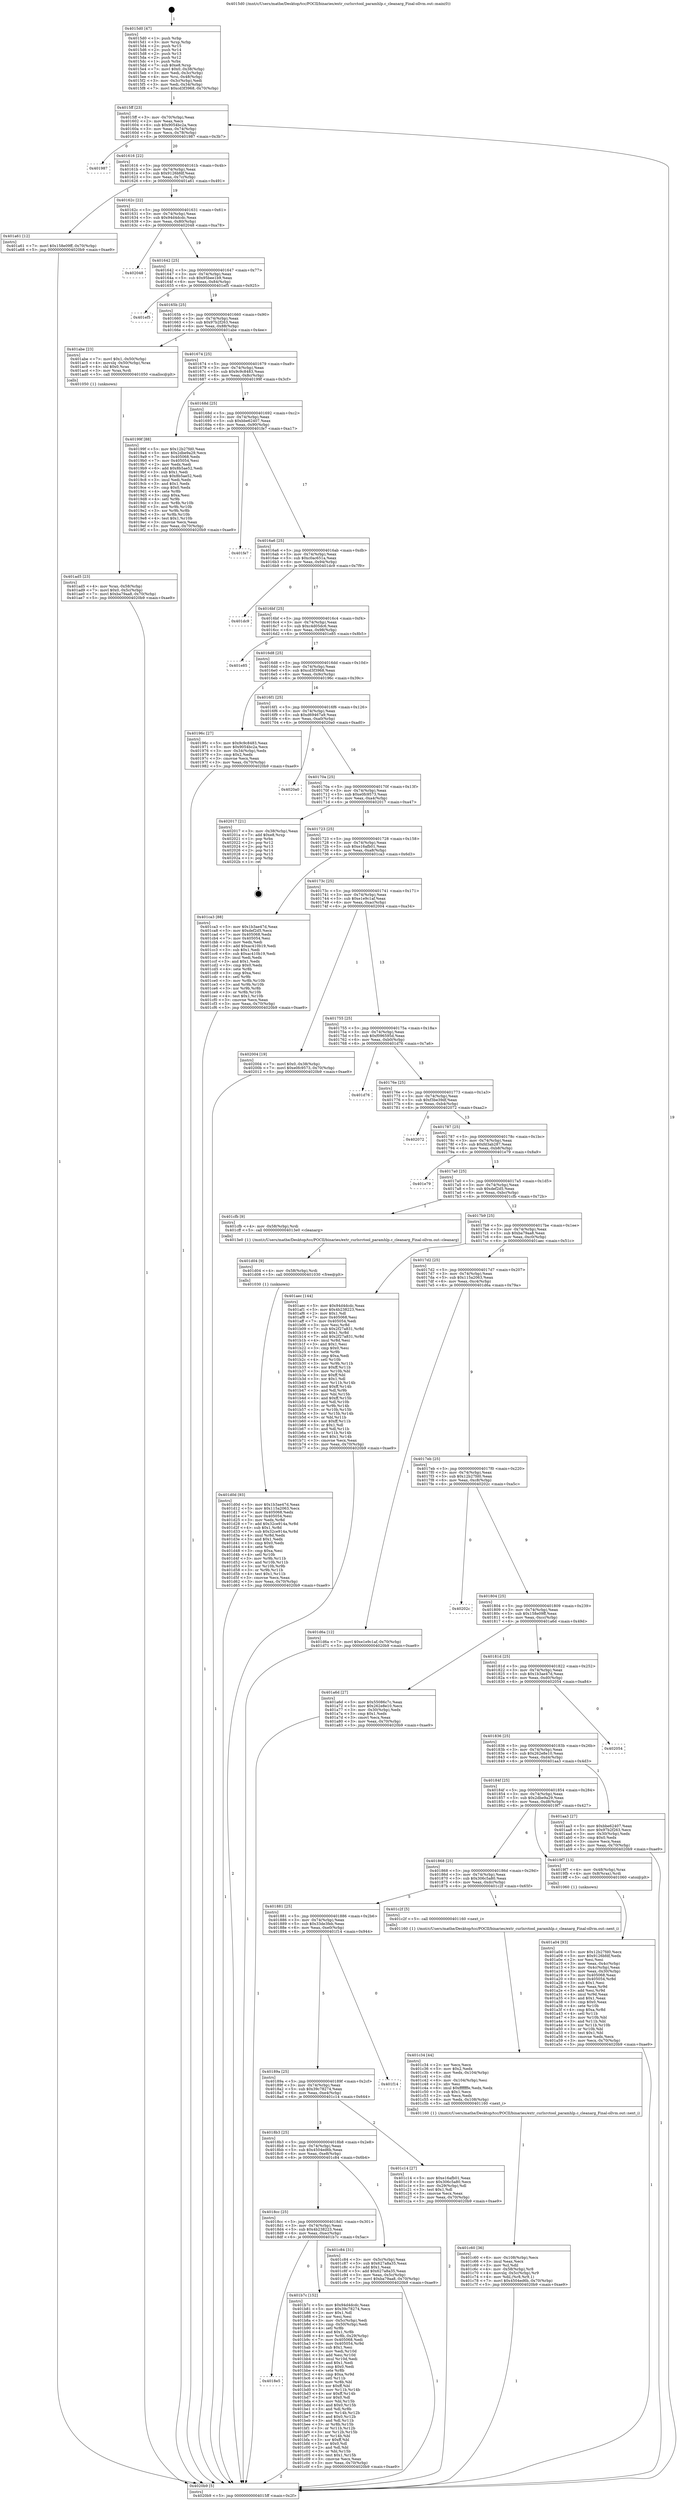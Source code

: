 digraph "0x4015d0" {
  label = "0x4015d0 (/mnt/c/Users/mathe/Desktop/tcc/POCII/binaries/extr_curlsrctool_paramhlp.c_cleanarg_Final-ollvm.out::main(0))"
  labelloc = "t"
  node[shape=record]

  Entry [label="",width=0.3,height=0.3,shape=circle,fillcolor=black,style=filled]
  "0x4015ff" [label="{
     0x4015ff [23]\l
     | [instrs]\l
     &nbsp;&nbsp;0x4015ff \<+3\>: mov -0x70(%rbp),%eax\l
     &nbsp;&nbsp;0x401602 \<+2\>: mov %eax,%ecx\l
     &nbsp;&nbsp;0x401604 \<+6\>: sub $0x9054bc2a,%ecx\l
     &nbsp;&nbsp;0x40160a \<+3\>: mov %eax,-0x74(%rbp)\l
     &nbsp;&nbsp;0x40160d \<+3\>: mov %ecx,-0x78(%rbp)\l
     &nbsp;&nbsp;0x401610 \<+6\>: je 0000000000401987 \<main+0x3b7\>\l
  }"]
  "0x401987" [label="{
     0x401987\l
  }", style=dashed]
  "0x401616" [label="{
     0x401616 [22]\l
     | [instrs]\l
     &nbsp;&nbsp;0x401616 \<+5\>: jmp 000000000040161b \<main+0x4b\>\l
     &nbsp;&nbsp;0x40161b \<+3\>: mov -0x74(%rbp),%eax\l
     &nbsp;&nbsp;0x40161e \<+5\>: sub $0x9126bfdf,%eax\l
     &nbsp;&nbsp;0x401623 \<+3\>: mov %eax,-0x7c(%rbp)\l
     &nbsp;&nbsp;0x401626 \<+6\>: je 0000000000401a61 \<main+0x491\>\l
  }"]
  Exit [label="",width=0.3,height=0.3,shape=circle,fillcolor=black,style=filled,peripheries=2]
  "0x401a61" [label="{
     0x401a61 [12]\l
     | [instrs]\l
     &nbsp;&nbsp;0x401a61 \<+7\>: movl $0x158e09ff,-0x70(%rbp)\l
     &nbsp;&nbsp;0x401a68 \<+5\>: jmp 00000000004020b9 \<main+0xae9\>\l
  }"]
  "0x40162c" [label="{
     0x40162c [22]\l
     | [instrs]\l
     &nbsp;&nbsp;0x40162c \<+5\>: jmp 0000000000401631 \<main+0x61\>\l
     &nbsp;&nbsp;0x401631 \<+3\>: mov -0x74(%rbp),%eax\l
     &nbsp;&nbsp;0x401634 \<+5\>: sub $0x94d4dcdc,%eax\l
     &nbsp;&nbsp;0x401639 \<+3\>: mov %eax,-0x80(%rbp)\l
     &nbsp;&nbsp;0x40163c \<+6\>: je 0000000000402048 \<main+0xa78\>\l
  }"]
  "0x401d0d" [label="{
     0x401d0d [93]\l
     | [instrs]\l
     &nbsp;&nbsp;0x401d0d \<+5\>: mov $0x1b3ae47d,%eax\l
     &nbsp;&nbsp;0x401d12 \<+5\>: mov $0x115a2063,%ecx\l
     &nbsp;&nbsp;0x401d17 \<+7\>: mov 0x405068,%edx\l
     &nbsp;&nbsp;0x401d1e \<+7\>: mov 0x405054,%esi\l
     &nbsp;&nbsp;0x401d25 \<+3\>: mov %edx,%r8d\l
     &nbsp;&nbsp;0x401d28 \<+7\>: add $0x32ce914a,%r8d\l
     &nbsp;&nbsp;0x401d2f \<+4\>: sub $0x1,%r8d\l
     &nbsp;&nbsp;0x401d33 \<+7\>: sub $0x32ce914a,%r8d\l
     &nbsp;&nbsp;0x401d3a \<+4\>: imul %r8d,%edx\l
     &nbsp;&nbsp;0x401d3e \<+3\>: and $0x1,%edx\l
     &nbsp;&nbsp;0x401d41 \<+3\>: cmp $0x0,%edx\l
     &nbsp;&nbsp;0x401d44 \<+4\>: sete %r9b\l
     &nbsp;&nbsp;0x401d48 \<+3\>: cmp $0xa,%esi\l
     &nbsp;&nbsp;0x401d4b \<+4\>: setl %r10b\l
     &nbsp;&nbsp;0x401d4f \<+3\>: mov %r9b,%r11b\l
     &nbsp;&nbsp;0x401d52 \<+3\>: and %r10b,%r11b\l
     &nbsp;&nbsp;0x401d55 \<+3\>: xor %r10b,%r9b\l
     &nbsp;&nbsp;0x401d58 \<+3\>: or %r9b,%r11b\l
     &nbsp;&nbsp;0x401d5b \<+4\>: test $0x1,%r11b\l
     &nbsp;&nbsp;0x401d5f \<+3\>: cmovne %ecx,%eax\l
     &nbsp;&nbsp;0x401d62 \<+3\>: mov %eax,-0x70(%rbp)\l
     &nbsp;&nbsp;0x401d65 \<+5\>: jmp 00000000004020b9 \<main+0xae9\>\l
  }"]
  "0x402048" [label="{
     0x402048\l
  }", style=dashed]
  "0x401642" [label="{
     0x401642 [25]\l
     | [instrs]\l
     &nbsp;&nbsp;0x401642 \<+5\>: jmp 0000000000401647 \<main+0x77\>\l
     &nbsp;&nbsp;0x401647 \<+3\>: mov -0x74(%rbp),%eax\l
     &nbsp;&nbsp;0x40164a \<+5\>: sub $0x95bee1b9,%eax\l
     &nbsp;&nbsp;0x40164f \<+6\>: mov %eax,-0x84(%rbp)\l
     &nbsp;&nbsp;0x401655 \<+6\>: je 0000000000401ef5 \<main+0x925\>\l
  }"]
  "0x401d04" [label="{
     0x401d04 [9]\l
     | [instrs]\l
     &nbsp;&nbsp;0x401d04 \<+4\>: mov -0x58(%rbp),%rdi\l
     &nbsp;&nbsp;0x401d08 \<+5\>: call 0000000000401030 \<free@plt\>\l
     | [calls]\l
     &nbsp;&nbsp;0x401030 \{1\} (unknown)\l
  }"]
  "0x401ef5" [label="{
     0x401ef5\l
  }", style=dashed]
  "0x40165b" [label="{
     0x40165b [25]\l
     | [instrs]\l
     &nbsp;&nbsp;0x40165b \<+5\>: jmp 0000000000401660 \<main+0x90\>\l
     &nbsp;&nbsp;0x401660 \<+3\>: mov -0x74(%rbp),%eax\l
     &nbsp;&nbsp;0x401663 \<+5\>: sub $0x97b2f263,%eax\l
     &nbsp;&nbsp;0x401668 \<+6\>: mov %eax,-0x88(%rbp)\l
     &nbsp;&nbsp;0x40166e \<+6\>: je 0000000000401abe \<main+0x4ee\>\l
  }"]
  "0x401c60" [label="{
     0x401c60 [36]\l
     | [instrs]\l
     &nbsp;&nbsp;0x401c60 \<+6\>: mov -0x108(%rbp),%ecx\l
     &nbsp;&nbsp;0x401c66 \<+3\>: imul %eax,%ecx\l
     &nbsp;&nbsp;0x401c69 \<+3\>: mov %cl,%dil\l
     &nbsp;&nbsp;0x401c6c \<+4\>: mov -0x58(%rbp),%r8\l
     &nbsp;&nbsp;0x401c70 \<+4\>: movslq -0x5c(%rbp),%r9\l
     &nbsp;&nbsp;0x401c74 \<+4\>: mov %dil,(%r8,%r9,1)\l
     &nbsp;&nbsp;0x401c78 \<+7\>: movl $0x4504ed6b,-0x70(%rbp)\l
     &nbsp;&nbsp;0x401c7f \<+5\>: jmp 00000000004020b9 \<main+0xae9\>\l
  }"]
  "0x401abe" [label="{
     0x401abe [23]\l
     | [instrs]\l
     &nbsp;&nbsp;0x401abe \<+7\>: movl $0x1,-0x50(%rbp)\l
     &nbsp;&nbsp;0x401ac5 \<+4\>: movslq -0x50(%rbp),%rax\l
     &nbsp;&nbsp;0x401ac9 \<+4\>: shl $0x0,%rax\l
     &nbsp;&nbsp;0x401acd \<+3\>: mov %rax,%rdi\l
     &nbsp;&nbsp;0x401ad0 \<+5\>: call 0000000000401050 \<malloc@plt\>\l
     | [calls]\l
     &nbsp;&nbsp;0x401050 \{1\} (unknown)\l
  }"]
  "0x401674" [label="{
     0x401674 [25]\l
     | [instrs]\l
     &nbsp;&nbsp;0x401674 \<+5\>: jmp 0000000000401679 \<main+0xa9\>\l
     &nbsp;&nbsp;0x401679 \<+3\>: mov -0x74(%rbp),%eax\l
     &nbsp;&nbsp;0x40167c \<+5\>: sub $0x9c9c8483,%eax\l
     &nbsp;&nbsp;0x401681 \<+6\>: mov %eax,-0x8c(%rbp)\l
     &nbsp;&nbsp;0x401687 \<+6\>: je 000000000040199f \<main+0x3cf\>\l
  }"]
  "0x401c34" [label="{
     0x401c34 [44]\l
     | [instrs]\l
     &nbsp;&nbsp;0x401c34 \<+2\>: xor %ecx,%ecx\l
     &nbsp;&nbsp;0x401c36 \<+5\>: mov $0x2,%edx\l
     &nbsp;&nbsp;0x401c3b \<+6\>: mov %edx,-0x104(%rbp)\l
     &nbsp;&nbsp;0x401c41 \<+1\>: cltd\l
     &nbsp;&nbsp;0x401c42 \<+6\>: mov -0x104(%rbp),%esi\l
     &nbsp;&nbsp;0x401c48 \<+2\>: idiv %esi\l
     &nbsp;&nbsp;0x401c4a \<+6\>: imul $0xfffffffe,%edx,%edx\l
     &nbsp;&nbsp;0x401c50 \<+3\>: sub $0x1,%ecx\l
     &nbsp;&nbsp;0x401c53 \<+2\>: sub %ecx,%edx\l
     &nbsp;&nbsp;0x401c55 \<+6\>: mov %edx,-0x108(%rbp)\l
     &nbsp;&nbsp;0x401c5b \<+5\>: call 0000000000401160 \<next_i\>\l
     | [calls]\l
     &nbsp;&nbsp;0x401160 \{1\} (/mnt/c/Users/mathe/Desktop/tcc/POCII/binaries/extr_curlsrctool_paramhlp.c_cleanarg_Final-ollvm.out::next_i)\l
  }"]
  "0x40199f" [label="{
     0x40199f [88]\l
     | [instrs]\l
     &nbsp;&nbsp;0x40199f \<+5\>: mov $0x12b27fd0,%eax\l
     &nbsp;&nbsp;0x4019a4 \<+5\>: mov $0x2dbe9a29,%ecx\l
     &nbsp;&nbsp;0x4019a9 \<+7\>: mov 0x405068,%edx\l
     &nbsp;&nbsp;0x4019b0 \<+7\>: mov 0x405054,%esi\l
     &nbsp;&nbsp;0x4019b7 \<+2\>: mov %edx,%edi\l
     &nbsp;&nbsp;0x4019b9 \<+6\>: add $0x8b5ae52,%edi\l
     &nbsp;&nbsp;0x4019bf \<+3\>: sub $0x1,%edi\l
     &nbsp;&nbsp;0x4019c2 \<+6\>: sub $0x8b5ae52,%edi\l
     &nbsp;&nbsp;0x4019c8 \<+3\>: imul %edi,%edx\l
     &nbsp;&nbsp;0x4019cb \<+3\>: and $0x1,%edx\l
     &nbsp;&nbsp;0x4019ce \<+3\>: cmp $0x0,%edx\l
     &nbsp;&nbsp;0x4019d1 \<+4\>: sete %r8b\l
     &nbsp;&nbsp;0x4019d5 \<+3\>: cmp $0xa,%esi\l
     &nbsp;&nbsp;0x4019d8 \<+4\>: setl %r9b\l
     &nbsp;&nbsp;0x4019dc \<+3\>: mov %r8b,%r10b\l
     &nbsp;&nbsp;0x4019df \<+3\>: and %r9b,%r10b\l
     &nbsp;&nbsp;0x4019e2 \<+3\>: xor %r9b,%r8b\l
     &nbsp;&nbsp;0x4019e5 \<+3\>: or %r8b,%r10b\l
     &nbsp;&nbsp;0x4019e8 \<+4\>: test $0x1,%r10b\l
     &nbsp;&nbsp;0x4019ec \<+3\>: cmovne %ecx,%eax\l
     &nbsp;&nbsp;0x4019ef \<+3\>: mov %eax,-0x70(%rbp)\l
     &nbsp;&nbsp;0x4019f2 \<+5\>: jmp 00000000004020b9 \<main+0xae9\>\l
  }"]
  "0x40168d" [label="{
     0x40168d [25]\l
     | [instrs]\l
     &nbsp;&nbsp;0x40168d \<+5\>: jmp 0000000000401692 \<main+0xc2\>\l
     &nbsp;&nbsp;0x401692 \<+3\>: mov -0x74(%rbp),%eax\l
     &nbsp;&nbsp;0x401695 \<+5\>: sub $0xbbe62407,%eax\l
     &nbsp;&nbsp;0x40169a \<+6\>: mov %eax,-0x90(%rbp)\l
     &nbsp;&nbsp;0x4016a0 \<+6\>: je 0000000000401fe7 \<main+0xa17\>\l
  }"]
  "0x4018e5" [label="{
     0x4018e5\l
  }", style=dashed]
  "0x401fe7" [label="{
     0x401fe7\l
  }", style=dashed]
  "0x4016a6" [label="{
     0x4016a6 [25]\l
     | [instrs]\l
     &nbsp;&nbsp;0x4016a6 \<+5\>: jmp 00000000004016ab \<main+0xdb\>\l
     &nbsp;&nbsp;0x4016ab \<+3\>: mov -0x74(%rbp),%eax\l
     &nbsp;&nbsp;0x4016ae \<+5\>: sub $0xc0ac651a,%eax\l
     &nbsp;&nbsp;0x4016b3 \<+6\>: mov %eax,-0x94(%rbp)\l
     &nbsp;&nbsp;0x4016b9 \<+6\>: je 0000000000401dc9 \<main+0x7f9\>\l
  }"]
  "0x401b7c" [label="{
     0x401b7c [152]\l
     | [instrs]\l
     &nbsp;&nbsp;0x401b7c \<+5\>: mov $0x94d4dcdc,%eax\l
     &nbsp;&nbsp;0x401b81 \<+5\>: mov $0x39c78274,%ecx\l
     &nbsp;&nbsp;0x401b86 \<+2\>: mov $0x1,%dl\l
     &nbsp;&nbsp;0x401b88 \<+2\>: xor %esi,%esi\l
     &nbsp;&nbsp;0x401b8a \<+3\>: mov -0x5c(%rbp),%edi\l
     &nbsp;&nbsp;0x401b8d \<+3\>: cmp -0x50(%rbp),%edi\l
     &nbsp;&nbsp;0x401b90 \<+4\>: setl %r8b\l
     &nbsp;&nbsp;0x401b94 \<+4\>: and $0x1,%r8b\l
     &nbsp;&nbsp;0x401b98 \<+4\>: mov %r8b,-0x29(%rbp)\l
     &nbsp;&nbsp;0x401b9c \<+7\>: mov 0x405068,%edi\l
     &nbsp;&nbsp;0x401ba3 \<+8\>: mov 0x405054,%r9d\l
     &nbsp;&nbsp;0x401bab \<+3\>: sub $0x1,%esi\l
     &nbsp;&nbsp;0x401bae \<+3\>: mov %edi,%r10d\l
     &nbsp;&nbsp;0x401bb1 \<+3\>: add %esi,%r10d\l
     &nbsp;&nbsp;0x401bb4 \<+4\>: imul %r10d,%edi\l
     &nbsp;&nbsp;0x401bb8 \<+3\>: and $0x1,%edi\l
     &nbsp;&nbsp;0x401bbb \<+3\>: cmp $0x0,%edi\l
     &nbsp;&nbsp;0x401bbe \<+4\>: sete %r8b\l
     &nbsp;&nbsp;0x401bc2 \<+4\>: cmp $0xa,%r9d\l
     &nbsp;&nbsp;0x401bc6 \<+4\>: setl %r11b\l
     &nbsp;&nbsp;0x401bca \<+3\>: mov %r8b,%bl\l
     &nbsp;&nbsp;0x401bcd \<+3\>: xor $0xff,%bl\l
     &nbsp;&nbsp;0x401bd0 \<+3\>: mov %r11b,%r14b\l
     &nbsp;&nbsp;0x401bd3 \<+4\>: xor $0xff,%r14b\l
     &nbsp;&nbsp;0x401bd7 \<+3\>: xor $0x0,%dl\l
     &nbsp;&nbsp;0x401bda \<+3\>: mov %bl,%r15b\l
     &nbsp;&nbsp;0x401bdd \<+4\>: and $0x0,%r15b\l
     &nbsp;&nbsp;0x401be1 \<+3\>: and %dl,%r8b\l
     &nbsp;&nbsp;0x401be4 \<+3\>: mov %r14b,%r12b\l
     &nbsp;&nbsp;0x401be7 \<+4\>: and $0x0,%r12b\l
     &nbsp;&nbsp;0x401beb \<+3\>: and %dl,%r11b\l
     &nbsp;&nbsp;0x401bee \<+3\>: or %r8b,%r15b\l
     &nbsp;&nbsp;0x401bf1 \<+3\>: or %r11b,%r12b\l
     &nbsp;&nbsp;0x401bf4 \<+3\>: xor %r12b,%r15b\l
     &nbsp;&nbsp;0x401bf7 \<+3\>: or %r14b,%bl\l
     &nbsp;&nbsp;0x401bfa \<+3\>: xor $0xff,%bl\l
     &nbsp;&nbsp;0x401bfd \<+3\>: or $0x0,%dl\l
     &nbsp;&nbsp;0x401c00 \<+2\>: and %dl,%bl\l
     &nbsp;&nbsp;0x401c02 \<+3\>: or %bl,%r15b\l
     &nbsp;&nbsp;0x401c05 \<+4\>: test $0x1,%r15b\l
     &nbsp;&nbsp;0x401c09 \<+3\>: cmovne %ecx,%eax\l
     &nbsp;&nbsp;0x401c0c \<+3\>: mov %eax,-0x70(%rbp)\l
     &nbsp;&nbsp;0x401c0f \<+5\>: jmp 00000000004020b9 \<main+0xae9\>\l
  }"]
  "0x401dc9" [label="{
     0x401dc9\l
  }", style=dashed]
  "0x4016bf" [label="{
     0x4016bf [25]\l
     | [instrs]\l
     &nbsp;&nbsp;0x4016bf \<+5\>: jmp 00000000004016c4 \<main+0xf4\>\l
     &nbsp;&nbsp;0x4016c4 \<+3\>: mov -0x74(%rbp),%eax\l
     &nbsp;&nbsp;0x4016c7 \<+5\>: sub $0xc4d05dc6,%eax\l
     &nbsp;&nbsp;0x4016cc \<+6\>: mov %eax,-0x98(%rbp)\l
     &nbsp;&nbsp;0x4016d2 \<+6\>: je 0000000000401e85 \<main+0x8b5\>\l
  }"]
  "0x4018cc" [label="{
     0x4018cc [25]\l
     | [instrs]\l
     &nbsp;&nbsp;0x4018cc \<+5\>: jmp 00000000004018d1 \<main+0x301\>\l
     &nbsp;&nbsp;0x4018d1 \<+3\>: mov -0x74(%rbp),%eax\l
     &nbsp;&nbsp;0x4018d4 \<+5\>: sub $0x4b238223,%eax\l
     &nbsp;&nbsp;0x4018d9 \<+6\>: mov %eax,-0xec(%rbp)\l
     &nbsp;&nbsp;0x4018df \<+6\>: je 0000000000401b7c \<main+0x5ac\>\l
  }"]
  "0x401e85" [label="{
     0x401e85\l
  }", style=dashed]
  "0x4016d8" [label="{
     0x4016d8 [25]\l
     | [instrs]\l
     &nbsp;&nbsp;0x4016d8 \<+5\>: jmp 00000000004016dd \<main+0x10d\>\l
     &nbsp;&nbsp;0x4016dd \<+3\>: mov -0x74(%rbp),%eax\l
     &nbsp;&nbsp;0x4016e0 \<+5\>: sub $0xcd3f3968,%eax\l
     &nbsp;&nbsp;0x4016e5 \<+6\>: mov %eax,-0x9c(%rbp)\l
     &nbsp;&nbsp;0x4016eb \<+6\>: je 000000000040196c \<main+0x39c\>\l
  }"]
  "0x401c84" [label="{
     0x401c84 [31]\l
     | [instrs]\l
     &nbsp;&nbsp;0x401c84 \<+3\>: mov -0x5c(%rbp),%eax\l
     &nbsp;&nbsp;0x401c87 \<+5\>: sub $0x627a8a35,%eax\l
     &nbsp;&nbsp;0x401c8c \<+3\>: add $0x1,%eax\l
     &nbsp;&nbsp;0x401c8f \<+5\>: add $0x627a8a35,%eax\l
     &nbsp;&nbsp;0x401c94 \<+3\>: mov %eax,-0x5c(%rbp)\l
     &nbsp;&nbsp;0x401c97 \<+7\>: movl $0xba79aa8,-0x70(%rbp)\l
     &nbsp;&nbsp;0x401c9e \<+5\>: jmp 00000000004020b9 \<main+0xae9\>\l
  }"]
  "0x40196c" [label="{
     0x40196c [27]\l
     | [instrs]\l
     &nbsp;&nbsp;0x40196c \<+5\>: mov $0x9c9c8483,%eax\l
     &nbsp;&nbsp;0x401971 \<+5\>: mov $0x9054bc2a,%ecx\l
     &nbsp;&nbsp;0x401976 \<+3\>: mov -0x34(%rbp),%edx\l
     &nbsp;&nbsp;0x401979 \<+3\>: cmp $0x2,%edx\l
     &nbsp;&nbsp;0x40197c \<+3\>: cmovne %ecx,%eax\l
     &nbsp;&nbsp;0x40197f \<+3\>: mov %eax,-0x70(%rbp)\l
     &nbsp;&nbsp;0x401982 \<+5\>: jmp 00000000004020b9 \<main+0xae9\>\l
  }"]
  "0x4016f1" [label="{
     0x4016f1 [25]\l
     | [instrs]\l
     &nbsp;&nbsp;0x4016f1 \<+5\>: jmp 00000000004016f6 \<main+0x126\>\l
     &nbsp;&nbsp;0x4016f6 \<+3\>: mov -0x74(%rbp),%eax\l
     &nbsp;&nbsp;0x4016f9 \<+5\>: sub $0xd69467a9,%eax\l
     &nbsp;&nbsp;0x4016fe \<+6\>: mov %eax,-0xa0(%rbp)\l
     &nbsp;&nbsp;0x401704 \<+6\>: je 00000000004020a0 \<main+0xad0\>\l
  }"]
  "0x4020b9" [label="{
     0x4020b9 [5]\l
     | [instrs]\l
     &nbsp;&nbsp;0x4020b9 \<+5\>: jmp 00000000004015ff \<main+0x2f\>\l
  }"]
  "0x4015d0" [label="{
     0x4015d0 [47]\l
     | [instrs]\l
     &nbsp;&nbsp;0x4015d0 \<+1\>: push %rbp\l
     &nbsp;&nbsp;0x4015d1 \<+3\>: mov %rsp,%rbp\l
     &nbsp;&nbsp;0x4015d4 \<+2\>: push %r15\l
     &nbsp;&nbsp;0x4015d6 \<+2\>: push %r14\l
     &nbsp;&nbsp;0x4015d8 \<+2\>: push %r13\l
     &nbsp;&nbsp;0x4015da \<+2\>: push %r12\l
     &nbsp;&nbsp;0x4015dc \<+1\>: push %rbx\l
     &nbsp;&nbsp;0x4015dd \<+7\>: sub $0xe8,%rsp\l
     &nbsp;&nbsp;0x4015e4 \<+7\>: movl $0x0,-0x38(%rbp)\l
     &nbsp;&nbsp;0x4015eb \<+3\>: mov %edi,-0x3c(%rbp)\l
     &nbsp;&nbsp;0x4015ee \<+4\>: mov %rsi,-0x48(%rbp)\l
     &nbsp;&nbsp;0x4015f2 \<+3\>: mov -0x3c(%rbp),%edi\l
     &nbsp;&nbsp;0x4015f5 \<+3\>: mov %edi,-0x34(%rbp)\l
     &nbsp;&nbsp;0x4015f8 \<+7\>: movl $0xcd3f3968,-0x70(%rbp)\l
  }"]
  "0x4018b3" [label="{
     0x4018b3 [25]\l
     | [instrs]\l
     &nbsp;&nbsp;0x4018b3 \<+5\>: jmp 00000000004018b8 \<main+0x2e8\>\l
     &nbsp;&nbsp;0x4018b8 \<+3\>: mov -0x74(%rbp),%eax\l
     &nbsp;&nbsp;0x4018bb \<+5\>: sub $0x4504ed6b,%eax\l
     &nbsp;&nbsp;0x4018c0 \<+6\>: mov %eax,-0xe8(%rbp)\l
     &nbsp;&nbsp;0x4018c6 \<+6\>: je 0000000000401c84 \<main+0x6b4\>\l
  }"]
  "0x4020a0" [label="{
     0x4020a0\l
  }", style=dashed]
  "0x40170a" [label="{
     0x40170a [25]\l
     | [instrs]\l
     &nbsp;&nbsp;0x40170a \<+5\>: jmp 000000000040170f \<main+0x13f\>\l
     &nbsp;&nbsp;0x40170f \<+3\>: mov -0x74(%rbp),%eax\l
     &nbsp;&nbsp;0x401712 \<+5\>: sub $0xe0fc9573,%eax\l
     &nbsp;&nbsp;0x401717 \<+6\>: mov %eax,-0xa4(%rbp)\l
     &nbsp;&nbsp;0x40171d \<+6\>: je 0000000000402017 \<main+0xa47\>\l
  }"]
  "0x401c14" [label="{
     0x401c14 [27]\l
     | [instrs]\l
     &nbsp;&nbsp;0x401c14 \<+5\>: mov $0xe16afb01,%eax\l
     &nbsp;&nbsp;0x401c19 \<+5\>: mov $0x306c5a80,%ecx\l
     &nbsp;&nbsp;0x401c1e \<+3\>: mov -0x29(%rbp),%dl\l
     &nbsp;&nbsp;0x401c21 \<+3\>: test $0x1,%dl\l
     &nbsp;&nbsp;0x401c24 \<+3\>: cmovne %ecx,%eax\l
     &nbsp;&nbsp;0x401c27 \<+3\>: mov %eax,-0x70(%rbp)\l
     &nbsp;&nbsp;0x401c2a \<+5\>: jmp 00000000004020b9 \<main+0xae9\>\l
  }"]
  "0x402017" [label="{
     0x402017 [21]\l
     | [instrs]\l
     &nbsp;&nbsp;0x402017 \<+3\>: mov -0x38(%rbp),%eax\l
     &nbsp;&nbsp;0x40201a \<+7\>: add $0xe8,%rsp\l
     &nbsp;&nbsp;0x402021 \<+1\>: pop %rbx\l
     &nbsp;&nbsp;0x402022 \<+2\>: pop %r12\l
     &nbsp;&nbsp;0x402024 \<+2\>: pop %r13\l
     &nbsp;&nbsp;0x402026 \<+2\>: pop %r14\l
     &nbsp;&nbsp;0x402028 \<+2\>: pop %r15\l
     &nbsp;&nbsp;0x40202a \<+1\>: pop %rbp\l
     &nbsp;&nbsp;0x40202b \<+1\>: ret\l
  }"]
  "0x401723" [label="{
     0x401723 [25]\l
     | [instrs]\l
     &nbsp;&nbsp;0x401723 \<+5\>: jmp 0000000000401728 \<main+0x158\>\l
     &nbsp;&nbsp;0x401728 \<+3\>: mov -0x74(%rbp),%eax\l
     &nbsp;&nbsp;0x40172b \<+5\>: sub $0xe16afb01,%eax\l
     &nbsp;&nbsp;0x401730 \<+6\>: mov %eax,-0xa8(%rbp)\l
     &nbsp;&nbsp;0x401736 \<+6\>: je 0000000000401ca3 \<main+0x6d3\>\l
  }"]
  "0x40189a" [label="{
     0x40189a [25]\l
     | [instrs]\l
     &nbsp;&nbsp;0x40189a \<+5\>: jmp 000000000040189f \<main+0x2cf\>\l
     &nbsp;&nbsp;0x40189f \<+3\>: mov -0x74(%rbp),%eax\l
     &nbsp;&nbsp;0x4018a2 \<+5\>: sub $0x39c78274,%eax\l
     &nbsp;&nbsp;0x4018a7 \<+6\>: mov %eax,-0xe4(%rbp)\l
     &nbsp;&nbsp;0x4018ad \<+6\>: je 0000000000401c14 \<main+0x644\>\l
  }"]
  "0x401ca3" [label="{
     0x401ca3 [88]\l
     | [instrs]\l
     &nbsp;&nbsp;0x401ca3 \<+5\>: mov $0x1b3ae47d,%eax\l
     &nbsp;&nbsp;0x401ca8 \<+5\>: mov $0xdef2d5,%ecx\l
     &nbsp;&nbsp;0x401cad \<+7\>: mov 0x405068,%edx\l
     &nbsp;&nbsp;0x401cb4 \<+7\>: mov 0x405054,%esi\l
     &nbsp;&nbsp;0x401cbb \<+2\>: mov %edx,%edi\l
     &nbsp;&nbsp;0x401cbd \<+6\>: add $0xac410b19,%edi\l
     &nbsp;&nbsp;0x401cc3 \<+3\>: sub $0x1,%edi\l
     &nbsp;&nbsp;0x401cc6 \<+6\>: sub $0xac410b19,%edi\l
     &nbsp;&nbsp;0x401ccc \<+3\>: imul %edi,%edx\l
     &nbsp;&nbsp;0x401ccf \<+3\>: and $0x1,%edx\l
     &nbsp;&nbsp;0x401cd2 \<+3\>: cmp $0x0,%edx\l
     &nbsp;&nbsp;0x401cd5 \<+4\>: sete %r8b\l
     &nbsp;&nbsp;0x401cd9 \<+3\>: cmp $0xa,%esi\l
     &nbsp;&nbsp;0x401cdc \<+4\>: setl %r9b\l
     &nbsp;&nbsp;0x401ce0 \<+3\>: mov %r8b,%r10b\l
     &nbsp;&nbsp;0x401ce3 \<+3\>: and %r9b,%r10b\l
     &nbsp;&nbsp;0x401ce6 \<+3\>: xor %r9b,%r8b\l
     &nbsp;&nbsp;0x401ce9 \<+3\>: or %r8b,%r10b\l
     &nbsp;&nbsp;0x401cec \<+4\>: test $0x1,%r10b\l
     &nbsp;&nbsp;0x401cf0 \<+3\>: cmovne %ecx,%eax\l
     &nbsp;&nbsp;0x401cf3 \<+3\>: mov %eax,-0x70(%rbp)\l
     &nbsp;&nbsp;0x401cf6 \<+5\>: jmp 00000000004020b9 \<main+0xae9\>\l
  }"]
  "0x40173c" [label="{
     0x40173c [25]\l
     | [instrs]\l
     &nbsp;&nbsp;0x40173c \<+5\>: jmp 0000000000401741 \<main+0x171\>\l
     &nbsp;&nbsp;0x401741 \<+3\>: mov -0x74(%rbp),%eax\l
     &nbsp;&nbsp;0x401744 \<+5\>: sub $0xe1e9c1af,%eax\l
     &nbsp;&nbsp;0x401749 \<+6\>: mov %eax,-0xac(%rbp)\l
     &nbsp;&nbsp;0x40174f \<+6\>: je 0000000000402004 \<main+0xa34\>\l
  }"]
  "0x401f14" [label="{
     0x401f14\l
  }", style=dashed]
  "0x402004" [label="{
     0x402004 [19]\l
     | [instrs]\l
     &nbsp;&nbsp;0x402004 \<+7\>: movl $0x0,-0x38(%rbp)\l
     &nbsp;&nbsp;0x40200b \<+7\>: movl $0xe0fc9573,-0x70(%rbp)\l
     &nbsp;&nbsp;0x402012 \<+5\>: jmp 00000000004020b9 \<main+0xae9\>\l
  }"]
  "0x401755" [label="{
     0x401755 [25]\l
     | [instrs]\l
     &nbsp;&nbsp;0x401755 \<+5\>: jmp 000000000040175a \<main+0x18a\>\l
     &nbsp;&nbsp;0x40175a \<+3\>: mov -0x74(%rbp),%eax\l
     &nbsp;&nbsp;0x40175d \<+5\>: sub $0xf096595d,%eax\l
     &nbsp;&nbsp;0x401762 \<+6\>: mov %eax,-0xb0(%rbp)\l
     &nbsp;&nbsp;0x401768 \<+6\>: je 0000000000401d76 \<main+0x7a6\>\l
  }"]
  "0x401881" [label="{
     0x401881 [25]\l
     | [instrs]\l
     &nbsp;&nbsp;0x401881 \<+5\>: jmp 0000000000401886 \<main+0x2b6\>\l
     &nbsp;&nbsp;0x401886 \<+3\>: mov -0x74(%rbp),%eax\l
     &nbsp;&nbsp;0x401889 \<+5\>: sub $0x33de3feb,%eax\l
     &nbsp;&nbsp;0x40188e \<+6\>: mov %eax,-0xe0(%rbp)\l
     &nbsp;&nbsp;0x401894 \<+6\>: je 0000000000401f14 \<main+0x944\>\l
  }"]
  "0x401d76" [label="{
     0x401d76\l
  }", style=dashed]
  "0x40176e" [label="{
     0x40176e [25]\l
     | [instrs]\l
     &nbsp;&nbsp;0x40176e \<+5\>: jmp 0000000000401773 \<main+0x1a3\>\l
     &nbsp;&nbsp;0x401773 \<+3\>: mov -0x74(%rbp),%eax\l
     &nbsp;&nbsp;0x401776 \<+5\>: sub $0xf3be39df,%eax\l
     &nbsp;&nbsp;0x40177b \<+6\>: mov %eax,-0xb4(%rbp)\l
     &nbsp;&nbsp;0x401781 \<+6\>: je 0000000000402072 \<main+0xaa2\>\l
  }"]
  "0x401c2f" [label="{
     0x401c2f [5]\l
     | [instrs]\l
     &nbsp;&nbsp;0x401c2f \<+5\>: call 0000000000401160 \<next_i\>\l
     | [calls]\l
     &nbsp;&nbsp;0x401160 \{1\} (/mnt/c/Users/mathe/Desktop/tcc/POCII/binaries/extr_curlsrctool_paramhlp.c_cleanarg_Final-ollvm.out::next_i)\l
  }"]
  "0x402072" [label="{
     0x402072\l
  }", style=dashed]
  "0x401787" [label="{
     0x401787 [25]\l
     | [instrs]\l
     &nbsp;&nbsp;0x401787 \<+5\>: jmp 000000000040178c \<main+0x1bc\>\l
     &nbsp;&nbsp;0x40178c \<+3\>: mov -0x74(%rbp),%eax\l
     &nbsp;&nbsp;0x40178f \<+5\>: sub $0xfd3ab287,%eax\l
     &nbsp;&nbsp;0x401794 \<+6\>: mov %eax,-0xb8(%rbp)\l
     &nbsp;&nbsp;0x40179a \<+6\>: je 0000000000401e79 \<main+0x8a9\>\l
  }"]
  "0x401ad5" [label="{
     0x401ad5 [23]\l
     | [instrs]\l
     &nbsp;&nbsp;0x401ad5 \<+4\>: mov %rax,-0x58(%rbp)\l
     &nbsp;&nbsp;0x401ad9 \<+7\>: movl $0x0,-0x5c(%rbp)\l
     &nbsp;&nbsp;0x401ae0 \<+7\>: movl $0xba79aa8,-0x70(%rbp)\l
     &nbsp;&nbsp;0x401ae7 \<+5\>: jmp 00000000004020b9 \<main+0xae9\>\l
  }"]
  "0x401e79" [label="{
     0x401e79\l
  }", style=dashed]
  "0x4017a0" [label="{
     0x4017a0 [25]\l
     | [instrs]\l
     &nbsp;&nbsp;0x4017a0 \<+5\>: jmp 00000000004017a5 \<main+0x1d5\>\l
     &nbsp;&nbsp;0x4017a5 \<+3\>: mov -0x74(%rbp),%eax\l
     &nbsp;&nbsp;0x4017a8 \<+5\>: sub $0xdef2d5,%eax\l
     &nbsp;&nbsp;0x4017ad \<+6\>: mov %eax,-0xbc(%rbp)\l
     &nbsp;&nbsp;0x4017b3 \<+6\>: je 0000000000401cfb \<main+0x72b\>\l
  }"]
  "0x401a04" [label="{
     0x401a04 [93]\l
     | [instrs]\l
     &nbsp;&nbsp;0x401a04 \<+5\>: mov $0x12b27fd0,%ecx\l
     &nbsp;&nbsp;0x401a09 \<+5\>: mov $0x9126bfdf,%edx\l
     &nbsp;&nbsp;0x401a0e \<+2\>: xor %esi,%esi\l
     &nbsp;&nbsp;0x401a10 \<+3\>: mov %eax,-0x4c(%rbp)\l
     &nbsp;&nbsp;0x401a13 \<+3\>: mov -0x4c(%rbp),%eax\l
     &nbsp;&nbsp;0x401a16 \<+3\>: mov %eax,-0x30(%rbp)\l
     &nbsp;&nbsp;0x401a19 \<+7\>: mov 0x405068,%eax\l
     &nbsp;&nbsp;0x401a20 \<+8\>: mov 0x405054,%r8d\l
     &nbsp;&nbsp;0x401a28 \<+3\>: sub $0x1,%esi\l
     &nbsp;&nbsp;0x401a2b \<+3\>: mov %eax,%r9d\l
     &nbsp;&nbsp;0x401a2e \<+3\>: add %esi,%r9d\l
     &nbsp;&nbsp;0x401a31 \<+4\>: imul %r9d,%eax\l
     &nbsp;&nbsp;0x401a35 \<+3\>: and $0x1,%eax\l
     &nbsp;&nbsp;0x401a38 \<+3\>: cmp $0x0,%eax\l
     &nbsp;&nbsp;0x401a3b \<+4\>: sete %r10b\l
     &nbsp;&nbsp;0x401a3f \<+4\>: cmp $0xa,%r8d\l
     &nbsp;&nbsp;0x401a43 \<+4\>: setl %r11b\l
     &nbsp;&nbsp;0x401a47 \<+3\>: mov %r10b,%bl\l
     &nbsp;&nbsp;0x401a4a \<+3\>: and %r11b,%bl\l
     &nbsp;&nbsp;0x401a4d \<+3\>: xor %r11b,%r10b\l
     &nbsp;&nbsp;0x401a50 \<+3\>: or %r10b,%bl\l
     &nbsp;&nbsp;0x401a53 \<+3\>: test $0x1,%bl\l
     &nbsp;&nbsp;0x401a56 \<+3\>: cmovne %edx,%ecx\l
     &nbsp;&nbsp;0x401a59 \<+3\>: mov %ecx,-0x70(%rbp)\l
     &nbsp;&nbsp;0x401a5c \<+5\>: jmp 00000000004020b9 \<main+0xae9\>\l
  }"]
  "0x401cfb" [label="{
     0x401cfb [9]\l
     | [instrs]\l
     &nbsp;&nbsp;0x401cfb \<+4\>: mov -0x58(%rbp),%rdi\l
     &nbsp;&nbsp;0x401cff \<+5\>: call 00000000004013e0 \<cleanarg\>\l
     | [calls]\l
     &nbsp;&nbsp;0x4013e0 \{1\} (/mnt/c/Users/mathe/Desktop/tcc/POCII/binaries/extr_curlsrctool_paramhlp.c_cleanarg_Final-ollvm.out::cleanarg)\l
  }"]
  "0x4017b9" [label="{
     0x4017b9 [25]\l
     | [instrs]\l
     &nbsp;&nbsp;0x4017b9 \<+5\>: jmp 00000000004017be \<main+0x1ee\>\l
     &nbsp;&nbsp;0x4017be \<+3\>: mov -0x74(%rbp),%eax\l
     &nbsp;&nbsp;0x4017c1 \<+5\>: sub $0xba79aa8,%eax\l
     &nbsp;&nbsp;0x4017c6 \<+6\>: mov %eax,-0xc0(%rbp)\l
     &nbsp;&nbsp;0x4017cc \<+6\>: je 0000000000401aec \<main+0x51c\>\l
  }"]
  "0x401868" [label="{
     0x401868 [25]\l
     | [instrs]\l
     &nbsp;&nbsp;0x401868 \<+5\>: jmp 000000000040186d \<main+0x29d\>\l
     &nbsp;&nbsp;0x40186d \<+3\>: mov -0x74(%rbp),%eax\l
     &nbsp;&nbsp;0x401870 \<+5\>: sub $0x306c5a80,%eax\l
     &nbsp;&nbsp;0x401875 \<+6\>: mov %eax,-0xdc(%rbp)\l
     &nbsp;&nbsp;0x40187b \<+6\>: je 0000000000401c2f \<main+0x65f\>\l
  }"]
  "0x401aec" [label="{
     0x401aec [144]\l
     | [instrs]\l
     &nbsp;&nbsp;0x401aec \<+5\>: mov $0x94d4dcdc,%eax\l
     &nbsp;&nbsp;0x401af1 \<+5\>: mov $0x4b238223,%ecx\l
     &nbsp;&nbsp;0x401af6 \<+2\>: mov $0x1,%dl\l
     &nbsp;&nbsp;0x401af8 \<+7\>: mov 0x405068,%esi\l
     &nbsp;&nbsp;0x401aff \<+7\>: mov 0x405054,%edi\l
     &nbsp;&nbsp;0x401b06 \<+3\>: mov %esi,%r8d\l
     &nbsp;&nbsp;0x401b09 \<+7\>: sub $0x2f27a831,%r8d\l
     &nbsp;&nbsp;0x401b10 \<+4\>: sub $0x1,%r8d\l
     &nbsp;&nbsp;0x401b14 \<+7\>: add $0x2f27a831,%r8d\l
     &nbsp;&nbsp;0x401b1b \<+4\>: imul %r8d,%esi\l
     &nbsp;&nbsp;0x401b1f \<+3\>: and $0x1,%esi\l
     &nbsp;&nbsp;0x401b22 \<+3\>: cmp $0x0,%esi\l
     &nbsp;&nbsp;0x401b25 \<+4\>: sete %r9b\l
     &nbsp;&nbsp;0x401b29 \<+3\>: cmp $0xa,%edi\l
     &nbsp;&nbsp;0x401b2c \<+4\>: setl %r10b\l
     &nbsp;&nbsp;0x401b30 \<+3\>: mov %r9b,%r11b\l
     &nbsp;&nbsp;0x401b33 \<+4\>: xor $0xff,%r11b\l
     &nbsp;&nbsp;0x401b37 \<+3\>: mov %r10b,%bl\l
     &nbsp;&nbsp;0x401b3a \<+3\>: xor $0xff,%bl\l
     &nbsp;&nbsp;0x401b3d \<+3\>: xor $0x1,%dl\l
     &nbsp;&nbsp;0x401b40 \<+3\>: mov %r11b,%r14b\l
     &nbsp;&nbsp;0x401b43 \<+4\>: and $0xff,%r14b\l
     &nbsp;&nbsp;0x401b47 \<+3\>: and %dl,%r9b\l
     &nbsp;&nbsp;0x401b4a \<+3\>: mov %bl,%r15b\l
     &nbsp;&nbsp;0x401b4d \<+4\>: and $0xff,%r15b\l
     &nbsp;&nbsp;0x401b51 \<+3\>: and %dl,%r10b\l
     &nbsp;&nbsp;0x401b54 \<+3\>: or %r9b,%r14b\l
     &nbsp;&nbsp;0x401b57 \<+3\>: or %r10b,%r15b\l
     &nbsp;&nbsp;0x401b5a \<+3\>: xor %r15b,%r14b\l
     &nbsp;&nbsp;0x401b5d \<+3\>: or %bl,%r11b\l
     &nbsp;&nbsp;0x401b60 \<+4\>: xor $0xff,%r11b\l
     &nbsp;&nbsp;0x401b64 \<+3\>: or $0x1,%dl\l
     &nbsp;&nbsp;0x401b67 \<+3\>: and %dl,%r11b\l
     &nbsp;&nbsp;0x401b6a \<+3\>: or %r11b,%r14b\l
     &nbsp;&nbsp;0x401b6d \<+4\>: test $0x1,%r14b\l
     &nbsp;&nbsp;0x401b71 \<+3\>: cmovne %ecx,%eax\l
     &nbsp;&nbsp;0x401b74 \<+3\>: mov %eax,-0x70(%rbp)\l
     &nbsp;&nbsp;0x401b77 \<+5\>: jmp 00000000004020b9 \<main+0xae9\>\l
  }"]
  "0x4017d2" [label="{
     0x4017d2 [25]\l
     | [instrs]\l
     &nbsp;&nbsp;0x4017d2 \<+5\>: jmp 00000000004017d7 \<main+0x207\>\l
     &nbsp;&nbsp;0x4017d7 \<+3\>: mov -0x74(%rbp),%eax\l
     &nbsp;&nbsp;0x4017da \<+5\>: sub $0x115a2063,%eax\l
     &nbsp;&nbsp;0x4017df \<+6\>: mov %eax,-0xc4(%rbp)\l
     &nbsp;&nbsp;0x4017e5 \<+6\>: je 0000000000401d6a \<main+0x79a\>\l
  }"]
  "0x4019f7" [label="{
     0x4019f7 [13]\l
     | [instrs]\l
     &nbsp;&nbsp;0x4019f7 \<+4\>: mov -0x48(%rbp),%rax\l
     &nbsp;&nbsp;0x4019fb \<+4\>: mov 0x8(%rax),%rdi\l
     &nbsp;&nbsp;0x4019ff \<+5\>: call 0000000000401060 \<atoi@plt\>\l
     | [calls]\l
     &nbsp;&nbsp;0x401060 \{1\} (unknown)\l
  }"]
  "0x401d6a" [label="{
     0x401d6a [12]\l
     | [instrs]\l
     &nbsp;&nbsp;0x401d6a \<+7\>: movl $0xe1e9c1af,-0x70(%rbp)\l
     &nbsp;&nbsp;0x401d71 \<+5\>: jmp 00000000004020b9 \<main+0xae9\>\l
  }"]
  "0x4017eb" [label="{
     0x4017eb [25]\l
     | [instrs]\l
     &nbsp;&nbsp;0x4017eb \<+5\>: jmp 00000000004017f0 \<main+0x220\>\l
     &nbsp;&nbsp;0x4017f0 \<+3\>: mov -0x74(%rbp),%eax\l
     &nbsp;&nbsp;0x4017f3 \<+5\>: sub $0x12b27fd0,%eax\l
     &nbsp;&nbsp;0x4017f8 \<+6\>: mov %eax,-0xc8(%rbp)\l
     &nbsp;&nbsp;0x4017fe \<+6\>: je 000000000040202c \<main+0xa5c\>\l
  }"]
  "0x40184f" [label="{
     0x40184f [25]\l
     | [instrs]\l
     &nbsp;&nbsp;0x40184f \<+5\>: jmp 0000000000401854 \<main+0x284\>\l
     &nbsp;&nbsp;0x401854 \<+3\>: mov -0x74(%rbp),%eax\l
     &nbsp;&nbsp;0x401857 \<+5\>: sub $0x2dbe9a29,%eax\l
     &nbsp;&nbsp;0x40185c \<+6\>: mov %eax,-0xd8(%rbp)\l
     &nbsp;&nbsp;0x401862 \<+6\>: je 00000000004019f7 \<main+0x427\>\l
  }"]
  "0x40202c" [label="{
     0x40202c\l
  }", style=dashed]
  "0x401804" [label="{
     0x401804 [25]\l
     | [instrs]\l
     &nbsp;&nbsp;0x401804 \<+5\>: jmp 0000000000401809 \<main+0x239\>\l
     &nbsp;&nbsp;0x401809 \<+3\>: mov -0x74(%rbp),%eax\l
     &nbsp;&nbsp;0x40180c \<+5\>: sub $0x158e09ff,%eax\l
     &nbsp;&nbsp;0x401811 \<+6\>: mov %eax,-0xcc(%rbp)\l
     &nbsp;&nbsp;0x401817 \<+6\>: je 0000000000401a6d \<main+0x49d\>\l
  }"]
  "0x401aa3" [label="{
     0x401aa3 [27]\l
     | [instrs]\l
     &nbsp;&nbsp;0x401aa3 \<+5\>: mov $0xbbe62407,%eax\l
     &nbsp;&nbsp;0x401aa8 \<+5\>: mov $0x97b2f263,%ecx\l
     &nbsp;&nbsp;0x401aad \<+3\>: mov -0x30(%rbp),%edx\l
     &nbsp;&nbsp;0x401ab0 \<+3\>: cmp $0x0,%edx\l
     &nbsp;&nbsp;0x401ab3 \<+3\>: cmove %ecx,%eax\l
     &nbsp;&nbsp;0x401ab6 \<+3\>: mov %eax,-0x70(%rbp)\l
     &nbsp;&nbsp;0x401ab9 \<+5\>: jmp 00000000004020b9 \<main+0xae9\>\l
  }"]
  "0x401a6d" [label="{
     0x401a6d [27]\l
     | [instrs]\l
     &nbsp;&nbsp;0x401a6d \<+5\>: mov $0x55086c7c,%eax\l
     &nbsp;&nbsp;0x401a72 \<+5\>: mov $0x262e8e10,%ecx\l
     &nbsp;&nbsp;0x401a77 \<+3\>: mov -0x30(%rbp),%edx\l
     &nbsp;&nbsp;0x401a7a \<+3\>: cmp $0x1,%edx\l
     &nbsp;&nbsp;0x401a7d \<+3\>: cmovl %ecx,%eax\l
     &nbsp;&nbsp;0x401a80 \<+3\>: mov %eax,-0x70(%rbp)\l
     &nbsp;&nbsp;0x401a83 \<+5\>: jmp 00000000004020b9 \<main+0xae9\>\l
  }"]
  "0x40181d" [label="{
     0x40181d [25]\l
     | [instrs]\l
     &nbsp;&nbsp;0x40181d \<+5\>: jmp 0000000000401822 \<main+0x252\>\l
     &nbsp;&nbsp;0x401822 \<+3\>: mov -0x74(%rbp),%eax\l
     &nbsp;&nbsp;0x401825 \<+5\>: sub $0x1b3ae47d,%eax\l
     &nbsp;&nbsp;0x40182a \<+6\>: mov %eax,-0xd0(%rbp)\l
     &nbsp;&nbsp;0x401830 \<+6\>: je 0000000000402054 \<main+0xa84\>\l
  }"]
  "0x401836" [label="{
     0x401836 [25]\l
     | [instrs]\l
     &nbsp;&nbsp;0x401836 \<+5\>: jmp 000000000040183b \<main+0x26b\>\l
     &nbsp;&nbsp;0x40183b \<+3\>: mov -0x74(%rbp),%eax\l
     &nbsp;&nbsp;0x40183e \<+5\>: sub $0x262e8e10,%eax\l
     &nbsp;&nbsp;0x401843 \<+6\>: mov %eax,-0xd4(%rbp)\l
     &nbsp;&nbsp;0x401849 \<+6\>: je 0000000000401aa3 \<main+0x4d3\>\l
  }"]
  "0x402054" [label="{
     0x402054\l
  }", style=dashed]
  Entry -> "0x4015d0" [label=" 1"]
  "0x4015ff" -> "0x401987" [label=" 0"]
  "0x4015ff" -> "0x401616" [label=" 20"]
  "0x402017" -> Exit [label=" 1"]
  "0x401616" -> "0x401a61" [label=" 1"]
  "0x401616" -> "0x40162c" [label=" 19"]
  "0x402004" -> "0x4020b9" [label=" 1"]
  "0x40162c" -> "0x402048" [label=" 0"]
  "0x40162c" -> "0x401642" [label=" 19"]
  "0x401d6a" -> "0x4020b9" [label=" 1"]
  "0x401642" -> "0x401ef5" [label=" 0"]
  "0x401642" -> "0x40165b" [label=" 19"]
  "0x401d0d" -> "0x4020b9" [label=" 1"]
  "0x40165b" -> "0x401abe" [label=" 1"]
  "0x40165b" -> "0x401674" [label=" 18"]
  "0x401d04" -> "0x401d0d" [label=" 1"]
  "0x401674" -> "0x40199f" [label=" 1"]
  "0x401674" -> "0x40168d" [label=" 17"]
  "0x401cfb" -> "0x401d04" [label=" 1"]
  "0x40168d" -> "0x401fe7" [label=" 0"]
  "0x40168d" -> "0x4016a6" [label=" 17"]
  "0x401ca3" -> "0x4020b9" [label=" 1"]
  "0x4016a6" -> "0x401dc9" [label=" 0"]
  "0x4016a6" -> "0x4016bf" [label=" 17"]
  "0x401c84" -> "0x4020b9" [label=" 1"]
  "0x4016bf" -> "0x401e85" [label=" 0"]
  "0x4016bf" -> "0x4016d8" [label=" 17"]
  "0x401c34" -> "0x401c60" [label=" 1"]
  "0x4016d8" -> "0x40196c" [label=" 1"]
  "0x4016d8" -> "0x4016f1" [label=" 16"]
  "0x40196c" -> "0x4020b9" [label=" 1"]
  "0x4015d0" -> "0x4015ff" [label=" 1"]
  "0x4020b9" -> "0x4015ff" [label=" 19"]
  "0x40199f" -> "0x4020b9" [label=" 1"]
  "0x401c2f" -> "0x401c34" [label=" 1"]
  "0x4016f1" -> "0x4020a0" [label=" 0"]
  "0x4016f1" -> "0x40170a" [label=" 16"]
  "0x401b7c" -> "0x4020b9" [label=" 2"]
  "0x40170a" -> "0x402017" [label=" 1"]
  "0x40170a" -> "0x401723" [label=" 15"]
  "0x4018cc" -> "0x4018e5" [label=" 0"]
  "0x401723" -> "0x401ca3" [label=" 1"]
  "0x401723" -> "0x40173c" [label=" 14"]
  "0x401c60" -> "0x4020b9" [label=" 1"]
  "0x40173c" -> "0x402004" [label=" 1"]
  "0x40173c" -> "0x401755" [label=" 13"]
  "0x4018b3" -> "0x4018cc" [label=" 2"]
  "0x401755" -> "0x401d76" [label=" 0"]
  "0x401755" -> "0x40176e" [label=" 13"]
  "0x401c14" -> "0x4020b9" [label=" 2"]
  "0x40176e" -> "0x402072" [label=" 0"]
  "0x40176e" -> "0x401787" [label=" 13"]
  "0x40189a" -> "0x4018b3" [label=" 3"]
  "0x401787" -> "0x401e79" [label=" 0"]
  "0x401787" -> "0x4017a0" [label=" 13"]
  "0x4018cc" -> "0x401b7c" [label=" 2"]
  "0x4017a0" -> "0x401cfb" [label=" 1"]
  "0x4017a0" -> "0x4017b9" [label=" 12"]
  "0x401881" -> "0x40189a" [label=" 5"]
  "0x4017b9" -> "0x401aec" [label=" 2"]
  "0x4017b9" -> "0x4017d2" [label=" 10"]
  "0x401881" -> "0x401f14" [label=" 0"]
  "0x4017d2" -> "0x401d6a" [label=" 1"]
  "0x4017d2" -> "0x4017eb" [label=" 9"]
  "0x4018b3" -> "0x401c84" [label=" 1"]
  "0x4017eb" -> "0x40202c" [label=" 0"]
  "0x4017eb" -> "0x401804" [label=" 9"]
  "0x401868" -> "0x401c2f" [label=" 1"]
  "0x401804" -> "0x401a6d" [label=" 1"]
  "0x401804" -> "0x40181d" [label=" 8"]
  "0x40189a" -> "0x401c14" [label=" 2"]
  "0x40181d" -> "0x402054" [label=" 0"]
  "0x40181d" -> "0x401836" [label=" 8"]
  "0x401aec" -> "0x4020b9" [label=" 2"]
  "0x401836" -> "0x401aa3" [label=" 1"]
  "0x401836" -> "0x40184f" [label=" 7"]
  "0x401868" -> "0x401881" [label=" 5"]
  "0x40184f" -> "0x4019f7" [label=" 1"]
  "0x40184f" -> "0x401868" [label=" 6"]
  "0x4019f7" -> "0x401a04" [label=" 1"]
  "0x401a04" -> "0x4020b9" [label=" 1"]
  "0x401a61" -> "0x4020b9" [label=" 1"]
  "0x401a6d" -> "0x4020b9" [label=" 1"]
  "0x401aa3" -> "0x4020b9" [label=" 1"]
  "0x401abe" -> "0x401ad5" [label=" 1"]
  "0x401ad5" -> "0x4020b9" [label=" 1"]
}
